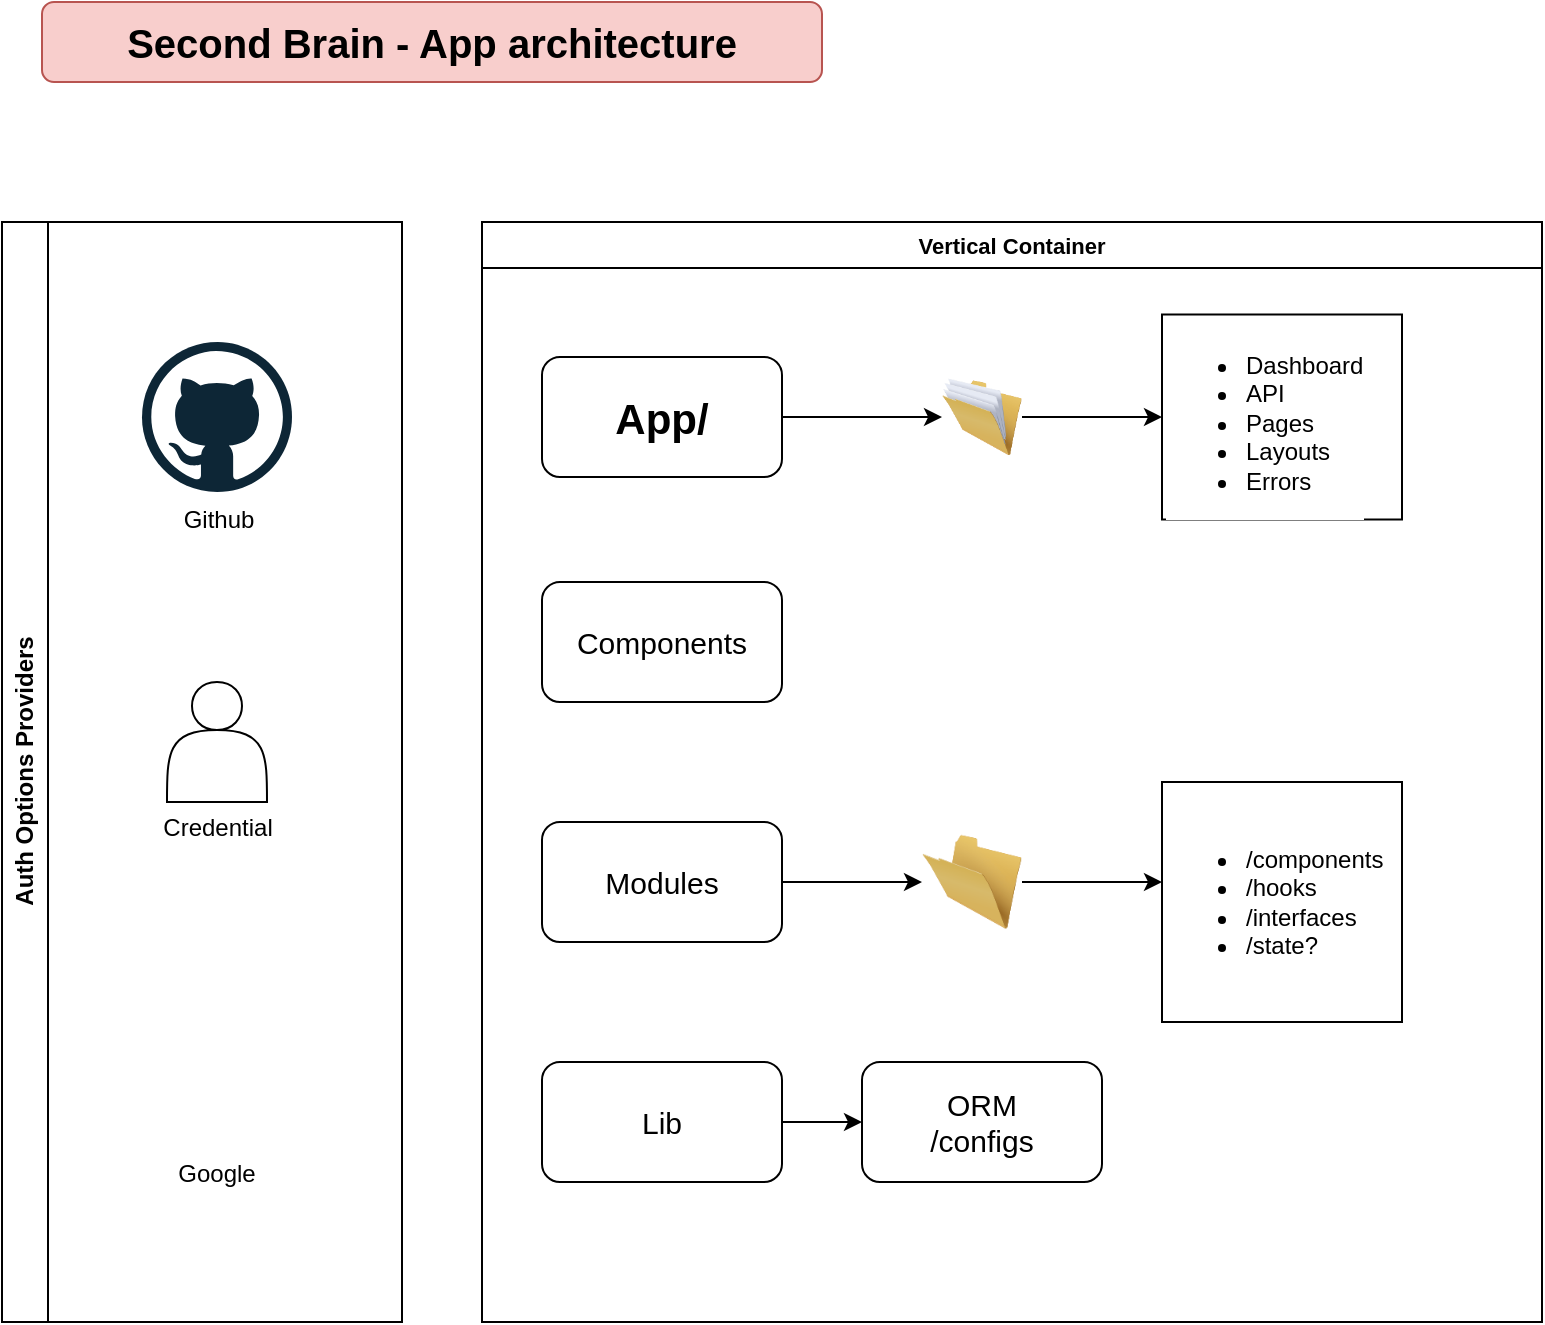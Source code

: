 <mxfile version="24.5.4" type="github">
  <diagram name="Page-1" id="zUJ7GC7uD28MWCzUeDHU">
    <mxGraphModel dx="1647" dy="846" grid="1" gridSize="10" guides="1" tooltips="1" connect="1" arrows="1" fold="1" page="1" pageScale="1" pageWidth="850" pageHeight="1100" math="0" shadow="0">
      <root>
        <mxCell id="0" />
        <mxCell id="1" parent="0" />
        <mxCell id="sbCPYrGfywKiEF4ClO-b-1" value="Second Brain - App architecture" style="rounded=1;whiteSpace=wrap;html=1;fillColor=#f8cecc;strokeColor=#b85450;fontStyle=1;fontSize=20;" vertex="1" parent="1">
          <mxGeometry x="70" y="40" width="390" height="40" as="geometry" />
        </mxCell>
        <mxCell id="sbCPYrGfywKiEF4ClO-b-4" value="Vertical Container" style="swimlane;whiteSpace=wrap;html=1;fontSize=11;" vertex="1" parent="1">
          <mxGeometry x="290" y="150" width="530" height="550" as="geometry" />
        </mxCell>
        <mxCell id="sbCPYrGfywKiEF4ClO-b-16" style="edgeStyle=orthogonalEdgeStyle;rounded=0;orthogonalLoop=1;jettySize=auto;html=1;" edge="1" parent="sbCPYrGfywKiEF4ClO-b-4" source="sbCPYrGfywKiEF4ClO-b-9" target="sbCPYrGfywKiEF4ClO-b-15">
          <mxGeometry relative="1" as="geometry" />
        </mxCell>
        <mxCell id="sbCPYrGfywKiEF4ClO-b-9" value="App/" style="rounded=1;whiteSpace=wrap;html=1;fontStyle=1;fontSize=21;" vertex="1" parent="sbCPYrGfywKiEF4ClO-b-4">
          <mxGeometry x="30" y="67.5" width="120" height="60" as="geometry" />
        </mxCell>
        <mxCell id="sbCPYrGfywKiEF4ClO-b-20" style="edgeStyle=orthogonalEdgeStyle;rounded=0;orthogonalLoop=1;jettySize=auto;html=1;entryX=0;entryY=0.5;entryDx=0;entryDy=0;exitX=1;exitY=0.5;exitDx=0;exitDy=0;" edge="1" parent="sbCPYrGfywKiEF4ClO-b-4" source="sbCPYrGfywKiEF4ClO-b-11" target="sbCPYrGfywKiEF4ClO-b-19">
          <mxGeometry relative="1" as="geometry" />
        </mxCell>
        <mxCell id="sbCPYrGfywKiEF4ClO-b-10" value="Components" style="rounded=1;whiteSpace=wrap;html=1;fontStyle=0;fontSize=15;" vertex="1" parent="sbCPYrGfywKiEF4ClO-b-4">
          <mxGeometry x="30" y="180" width="120" height="60" as="geometry" />
        </mxCell>
        <mxCell id="sbCPYrGfywKiEF4ClO-b-11" value="Modules" style="rounded=1;whiteSpace=wrap;html=1;fontStyle=0;fontSize=15;" vertex="1" parent="sbCPYrGfywKiEF4ClO-b-4">
          <mxGeometry x="30" y="300" width="120" height="60" as="geometry" />
        </mxCell>
        <mxCell id="sbCPYrGfywKiEF4ClO-b-26" value="" style="edgeStyle=orthogonalEdgeStyle;rounded=0;orthogonalLoop=1;jettySize=auto;html=1;" edge="1" parent="sbCPYrGfywKiEF4ClO-b-4" source="sbCPYrGfywKiEF4ClO-b-13" target="sbCPYrGfywKiEF4ClO-b-25">
          <mxGeometry relative="1" as="geometry" />
        </mxCell>
        <mxCell id="sbCPYrGfywKiEF4ClO-b-13" value="Lib" style="rounded=1;whiteSpace=wrap;html=1;fontStyle=0;fontSize=15;" vertex="1" parent="sbCPYrGfywKiEF4ClO-b-4">
          <mxGeometry x="30" y="420" width="120" height="60" as="geometry" />
        </mxCell>
        <mxCell id="sbCPYrGfywKiEF4ClO-b-18" value="" style="edgeStyle=orthogonalEdgeStyle;rounded=0;orthogonalLoop=1;jettySize=auto;html=1;" edge="1" parent="sbCPYrGfywKiEF4ClO-b-4" source="sbCPYrGfywKiEF4ClO-b-15" target="sbCPYrGfywKiEF4ClO-b-17">
          <mxGeometry relative="1" as="geometry" />
        </mxCell>
        <mxCell id="sbCPYrGfywKiEF4ClO-b-15" value="" style="image;html=1;image=img/lib/clip_art/general/Full_Folder_128x128.png" vertex="1" parent="sbCPYrGfywKiEF4ClO-b-4">
          <mxGeometry x="230" y="71.25" width="40" height="52.5" as="geometry" />
        </mxCell>
        <mxCell id="sbCPYrGfywKiEF4ClO-b-17" value="&lt;ul&gt;&lt;li&gt;Dashboard&lt;/li&gt;&lt;li style=&quot;&quot;&gt;API&lt;/li&gt;&lt;li style=&quot;&quot;&gt;Pages&lt;/li&gt;&lt;li style=&quot;&quot;&gt;Layouts&lt;/li&gt;&lt;li style=&quot;&quot;&gt;Errors&lt;/li&gt;&lt;/ul&gt;" style="whiteSpace=wrap;html=1;verticalAlign=top;labelBackgroundColor=default;align=left;" vertex="1" parent="sbCPYrGfywKiEF4ClO-b-4">
          <mxGeometry x="340" y="46.25" width="120" height="102.5" as="geometry" />
        </mxCell>
        <mxCell id="sbCPYrGfywKiEF4ClO-b-24" style="edgeStyle=orthogonalEdgeStyle;rounded=0;orthogonalLoop=1;jettySize=auto;html=1;entryX=0;entryY=0.5;entryDx=0;entryDy=0;" edge="1" parent="sbCPYrGfywKiEF4ClO-b-4" source="sbCPYrGfywKiEF4ClO-b-19">
          <mxGeometry relative="1" as="geometry">
            <mxPoint x="340" y="330" as="targetPoint" />
          </mxGeometry>
        </mxCell>
        <mxCell id="sbCPYrGfywKiEF4ClO-b-19" value="" style="image;html=1;image=img/lib/clip_art/general/Empty_Folder_128x128.png" vertex="1" parent="sbCPYrGfywKiEF4ClO-b-4">
          <mxGeometry x="220" y="305" width="50" height="50" as="geometry" />
        </mxCell>
        <mxCell id="sbCPYrGfywKiEF4ClO-b-23" value="&lt;ul&gt;&lt;li&gt;/components&lt;/li&gt;&lt;li&gt;&lt;span style=&quot;background-color: initial;&quot;&gt;/hooks&lt;/span&gt;&lt;/li&gt;&lt;li&gt;&lt;span style=&quot;background-color: initial;&quot;&gt;/interfaces&lt;/span&gt;&lt;/li&gt;&lt;li&gt;&lt;span style=&quot;background-color: initial;&quot;&gt;/state?&lt;/span&gt;&lt;/li&gt;&lt;/ul&gt;" style="whiteSpace=wrap;html=1;aspect=fixed;align=left;" vertex="1" parent="sbCPYrGfywKiEF4ClO-b-4">
          <mxGeometry x="340" y="280" width="120" height="120" as="geometry" />
        </mxCell>
        <mxCell id="sbCPYrGfywKiEF4ClO-b-25" value="ORM&lt;div&gt;/configs&lt;/div&gt;" style="rounded=1;whiteSpace=wrap;html=1;fontStyle=0;fontSize=15;" vertex="1" parent="sbCPYrGfywKiEF4ClO-b-4">
          <mxGeometry x="190" y="420" width="120" height="60" as="geometry" />
        </mxCell>
        <mxCell id="sbCPYrGfywKiEF4ClO-b-5" value="Auth Options Providers" style="swimlane;horizontal=0;whiteSpace=wrap;html=1;" vertex="1" parent="1">
          <mxGeometry x="50" y="150" width="200" height="550" as="geometry" />
        </mxCell>
        <mxCell id="sbCPYrGfywKiEF4ClO-b-6" value="Github" style="dashed=0;outlineConnect=0;html=1;align=center;labelPosition=center;verticalLabelPosition=bottom;verticalAlign=top;shape=mxgraph.weblogos.github" vertex="1" parent="sbCPYrGfywKiEF4ClO-b-5">
          <mxGeometry x="70" y="60" width="75" height="75" as="geometry" />
        </mxCell>
        <mxCell id="sbCPYrGfywKiEF4ClO-b-7" value="&lt;div&gt;&lt;br&gt;&lt;/div&gt;&lt;div&gt;&lt;br&gt;&lt;/div&gt;&lt;div&gt;&lt;br&gt;&lt;/div&gt;&lt;div&gt;&lt;br&gt;&lt;/div&gt;&lt;div&gt;&lt;br&gt;&lt;/div&gt;&lt;div&gt;&lt;br&gt;&lt;/div&gt;Credential" style="shape=actor;whiteSpace=wrap;html=1;" vertex="1" parent="sbCPYrGfywKiEF4ClO-b-5">
          <mxGeometry x="82.5" y="230" width="50" height="60" as="geometry" />
        </mxCell>
        <mxCell id="sbCPYrGfywKiEF4ClO-b-8" value="Google" style="shape=image;verticalLabelPosition=bottom;labelBackgroundColor=default;verticalAlign=top;aspect=fixed;imageAspect=0;image=https://cdn1.iconfinder.com/data/icons/google-s-logo/150/Google_Icons-09-512.png;" vertex="1" parent="sbCPYrGfywKiEF4ClO-b-5">
          <mxGeometry x="61.5" y="370" width="92" height="92" as="geometry" />
        </mxCell>
      </root>
    </mxGraphModel>
  </diagram>
</mxfile>
